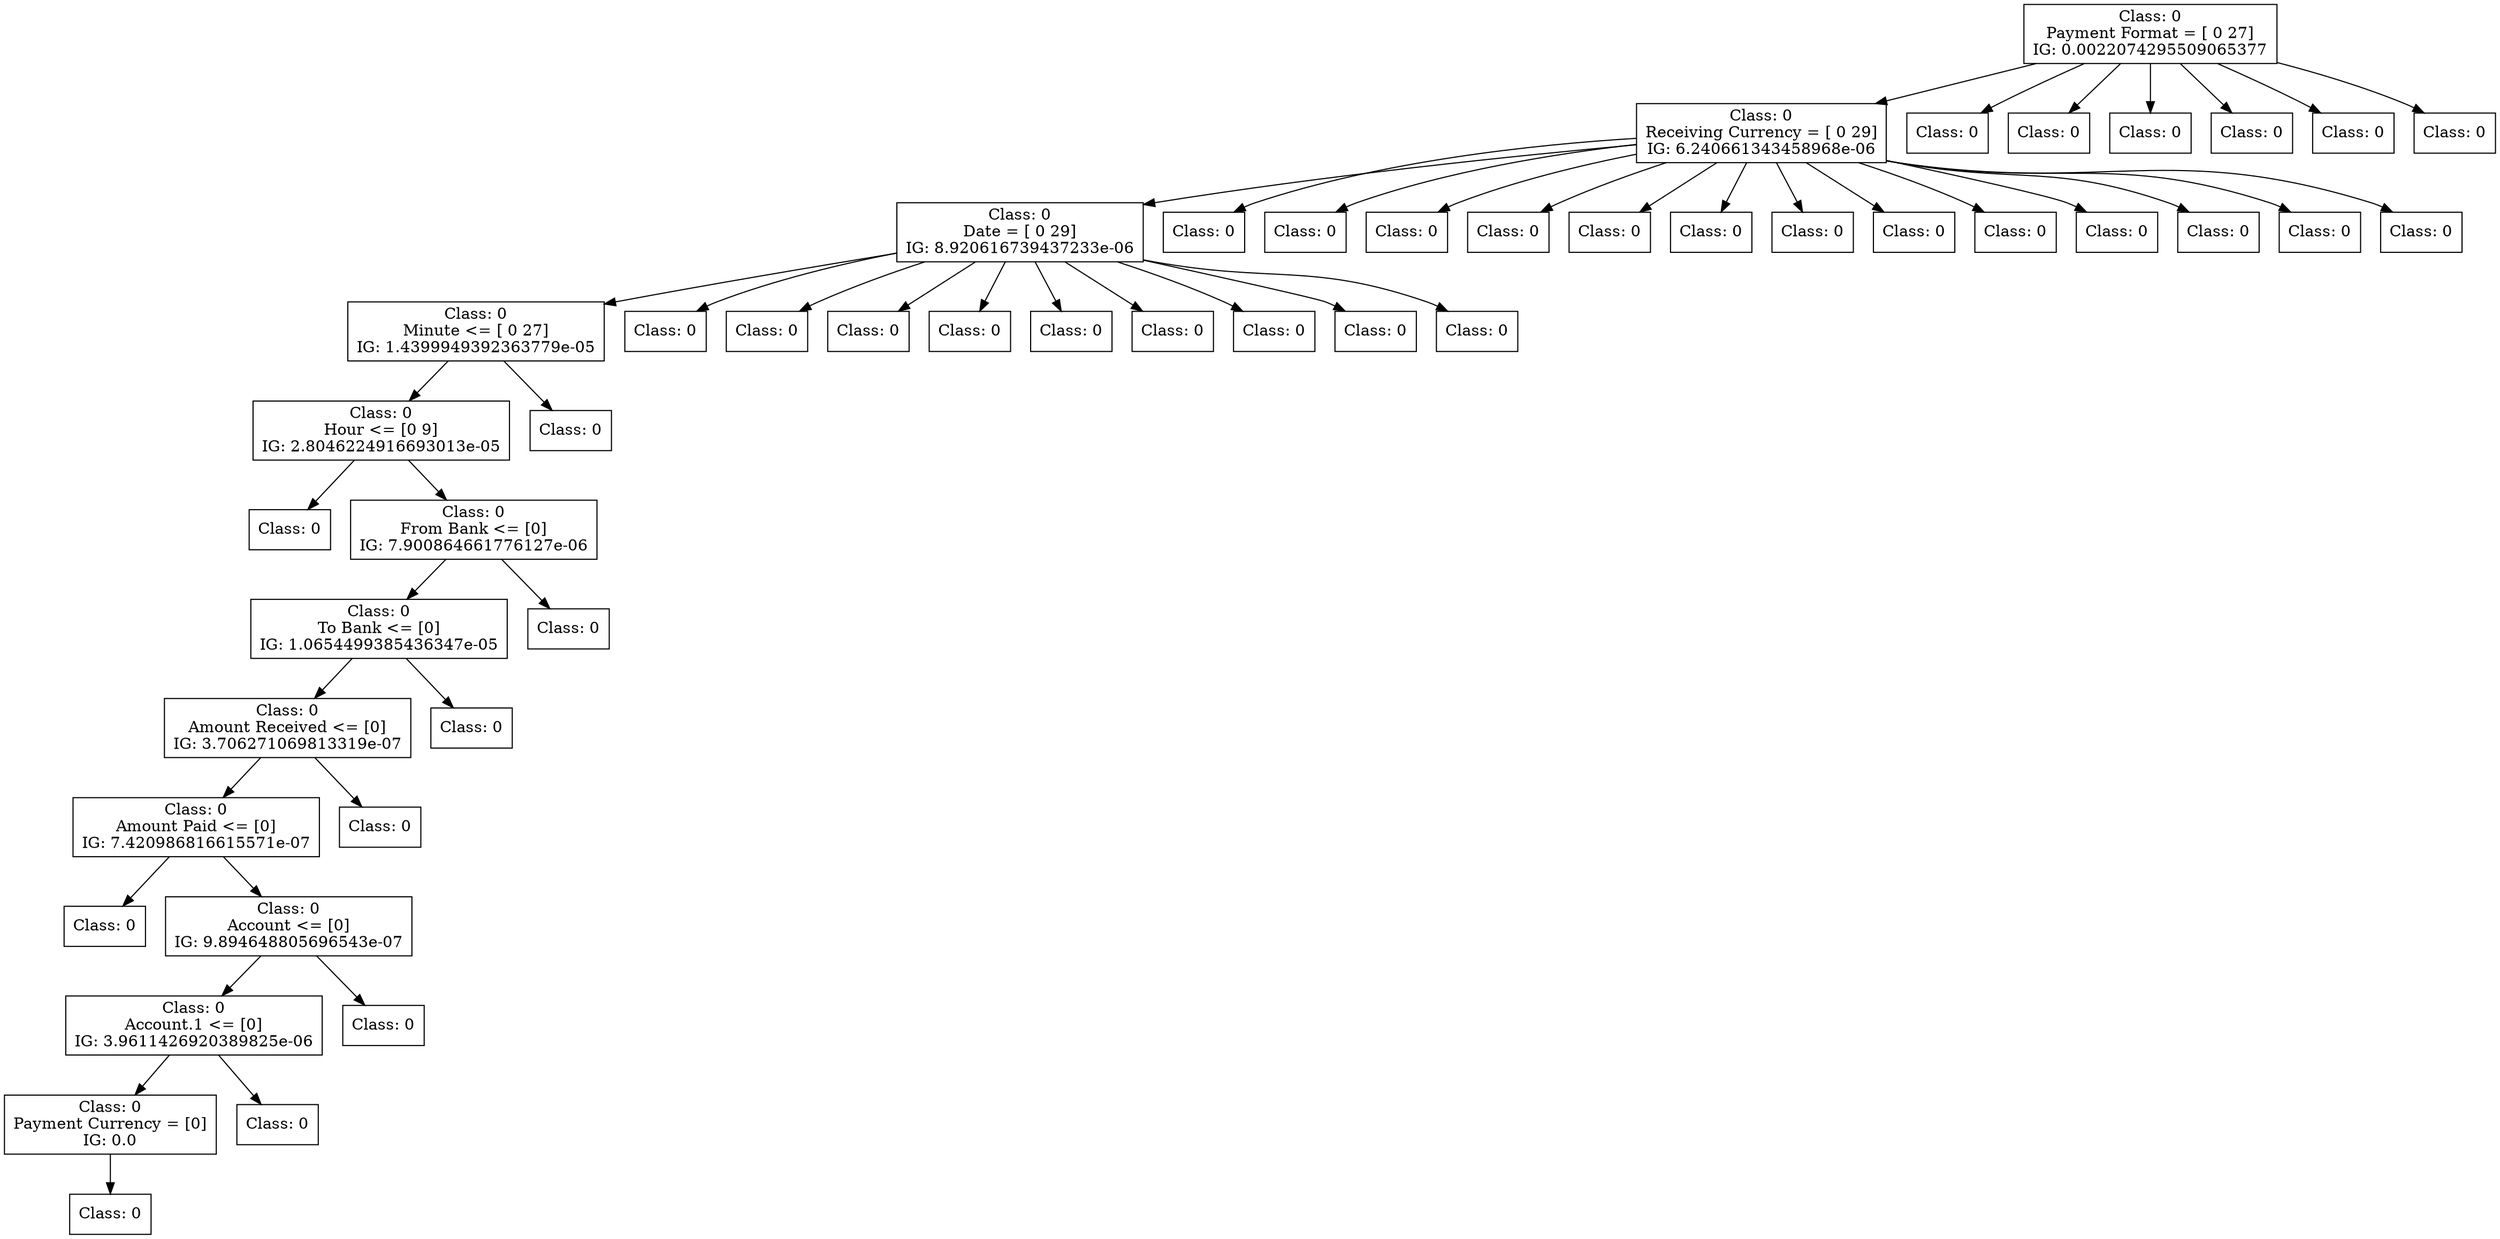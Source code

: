 digraph DecisionTree {
	rankdir=TD;
	node [shape=box];
	2535284391216 [label="Class: 0
Payment Format = [ 0 27]
IG: 0.0022074295509065377"];
	2535284382624 [label="Class: 0
Receiving Currency = [ 0 29]
IG: 6.240661343458968e-06"];
	2535284391216 -> 2535284382624;
	2535284390592 [label="Class: 0
Date = [ 0 29]
IG: 8.920616739437233e-06"];
	2535284382624 -> 2535284390592;
	2541216530928 [label="Class: 0
Minute <= [ 0 27]
IG: 1.4399949392363779e-05"];
	2535284390592 -> 2541216530928;
	2541216534240 [label="Class: 0
Hour <= [0 9]
IG: 2.8046224916693013e-05"];
	2541216530928 -> 2541216534240;
	2541216534960 [label="Class: 0
"];
	2541216534240 -> 2541216534960;
	2541216535392 [label="Class: 0
From Bank <= [0]
IG: 7.900864661776127e-06"];
	2541216534240 -> 2541216535392;
	2541216535680 [label="Class: 0
To Bank <= [0]
IG: 1.0654499385436347e-05"];
	2541216535392 -> 2541216535680;
	2541216536400 [label="Class: 0
Amount Received <= [0]
IG: 3.706271069813319e-07"];
	2541216535680 -> 2541216536400;
	2541216537120 [label="Class: 0
Amount Paid <= [0]
IG: 7.420986816615571e-07"];
	2541216536400 -> 2541216537120;
	2535284388864 [label="Class: 0
"];
	2541216537120 -> 2535284388864;
	2541216537792 [label="Class: 0
Account <= [0]
IG: 9.894648805696543e-07"];
	2541216537120 -> 2541216537792;
	2541216538464 [label="Class: 0
Account.1 <= [0]
IG: 3.9611426920389825e-06"];
	2541216537792 -> 2541216538464;
	2541216539184 [label="Class: 0
Payment Currency = [0]
IG: 0.0"];
	2541216538464 -> 2541216539184;
	2541216539136 [label="Class: 0
"];
	2541216539184 -> 2541216539136;
	2541216539616 [label="Class: 0
"];
	2541216538464 -> 2541216539616;
	2541216538896 [label="Class: 0
"];
	2541216537792 -> 2541216538896;
	2541216537552 [label="Class: 0
"];
	2541216536400 -> 2541216537552;
	2541216536832 [label="Class: 0
"];
	2541216535680 -> 2541216536832;
	2541216536112 [label="Class: 0
"];
	2541216535392 -> 2541216536112;
	2541216534672 [label="Class: 0
"];
	2541216530928 -> 2541216534672;
	2541216532848 [label="Class: 0
"];
	2535284390592 -> 2541216532848;
	2541216533424 [label="Class: 0
"];
	2535284390592 -> 2541216533424;
	2541216532512 [label="Class: 0
"];
	2535284390592 -> 2541216532512;
	2541216533520 [label="Class: 0
"];
	2535284390592 -> 2541216533520;
	2541216531984 [label="Class: 0
"];
	2535284390592 -> 2541216531984;
	2541216533280 [label="Class: 0
"];
	2535284390592 -> 2541216533280;
	2541216532176 [label="Class: 0
"];
	2535284390592 -> 2541216532176;
	2541216530976 [label="Class: 0
"];
	2535284390592 -> 2541216530976;
	2541216532944 [label="Class: 0
"];
	2535284390592 -> 2541216532944;
	2535284390976 [label="Class: 0
"];
	2535284382624 -> 2535284390976;
	2535284391120 [label="Class: 0
"];
	2535284382624 -> 2535284391120;
	2535284384640 [label="Class: 0
"];
	2535284382624 -> 2535284384640;
	2535284390112 [label="Class: 0
"];
	2535284382624 -> 2535284390112;
	2535284386320 [label="Class: 0
"];
	2535284382624 -> 2535284386320;
	2535284391696 [label="Class: 0
"];
	2535284382624 -> 2535284391696;
	2535284389728 [label="Class: 0
"];
	2535284382624 -> 2535284389728;
	2535284391792 [label="Class: 0
"];
	2535284382624 -> 2535284391792;
	2535284385312 [label="Class: 0
"];
	2535284382624 -> 2535284385312;
	2535284389920 [label="Class: 0
"];
	2535284382624 -> 2535284389920;
	2541216532704 [label="Class: 0
"];
	2535284382624 -> 2541216532704;
	2541216531504 [label="Class: 0
"];
	2535284382624 -> 2541216531504;
	2541216532608 [label="Class: 0
"];
	2535284382624 -> 2541216532608;
	2535284386368 [label="Class: 0
"];
	2535284391216 -> 2535284386368;
	2535284376720 [label="Class: 0
"];
	2535284391216 -> 2535284376720;
	2535284389200 [label="Class: 0
"];
	2535284391216 -> 2535284389200;
	2535284377296 [label="Class: 0
"];
	2535284391216 -> 2535284377296;
	2535284381904 [label="Class: 0
"];
	2535284391216 -> 2535284381904;
	2535284391408 [label="Class: 0
"];
	2535284391216 -> 2535284391408;
}
